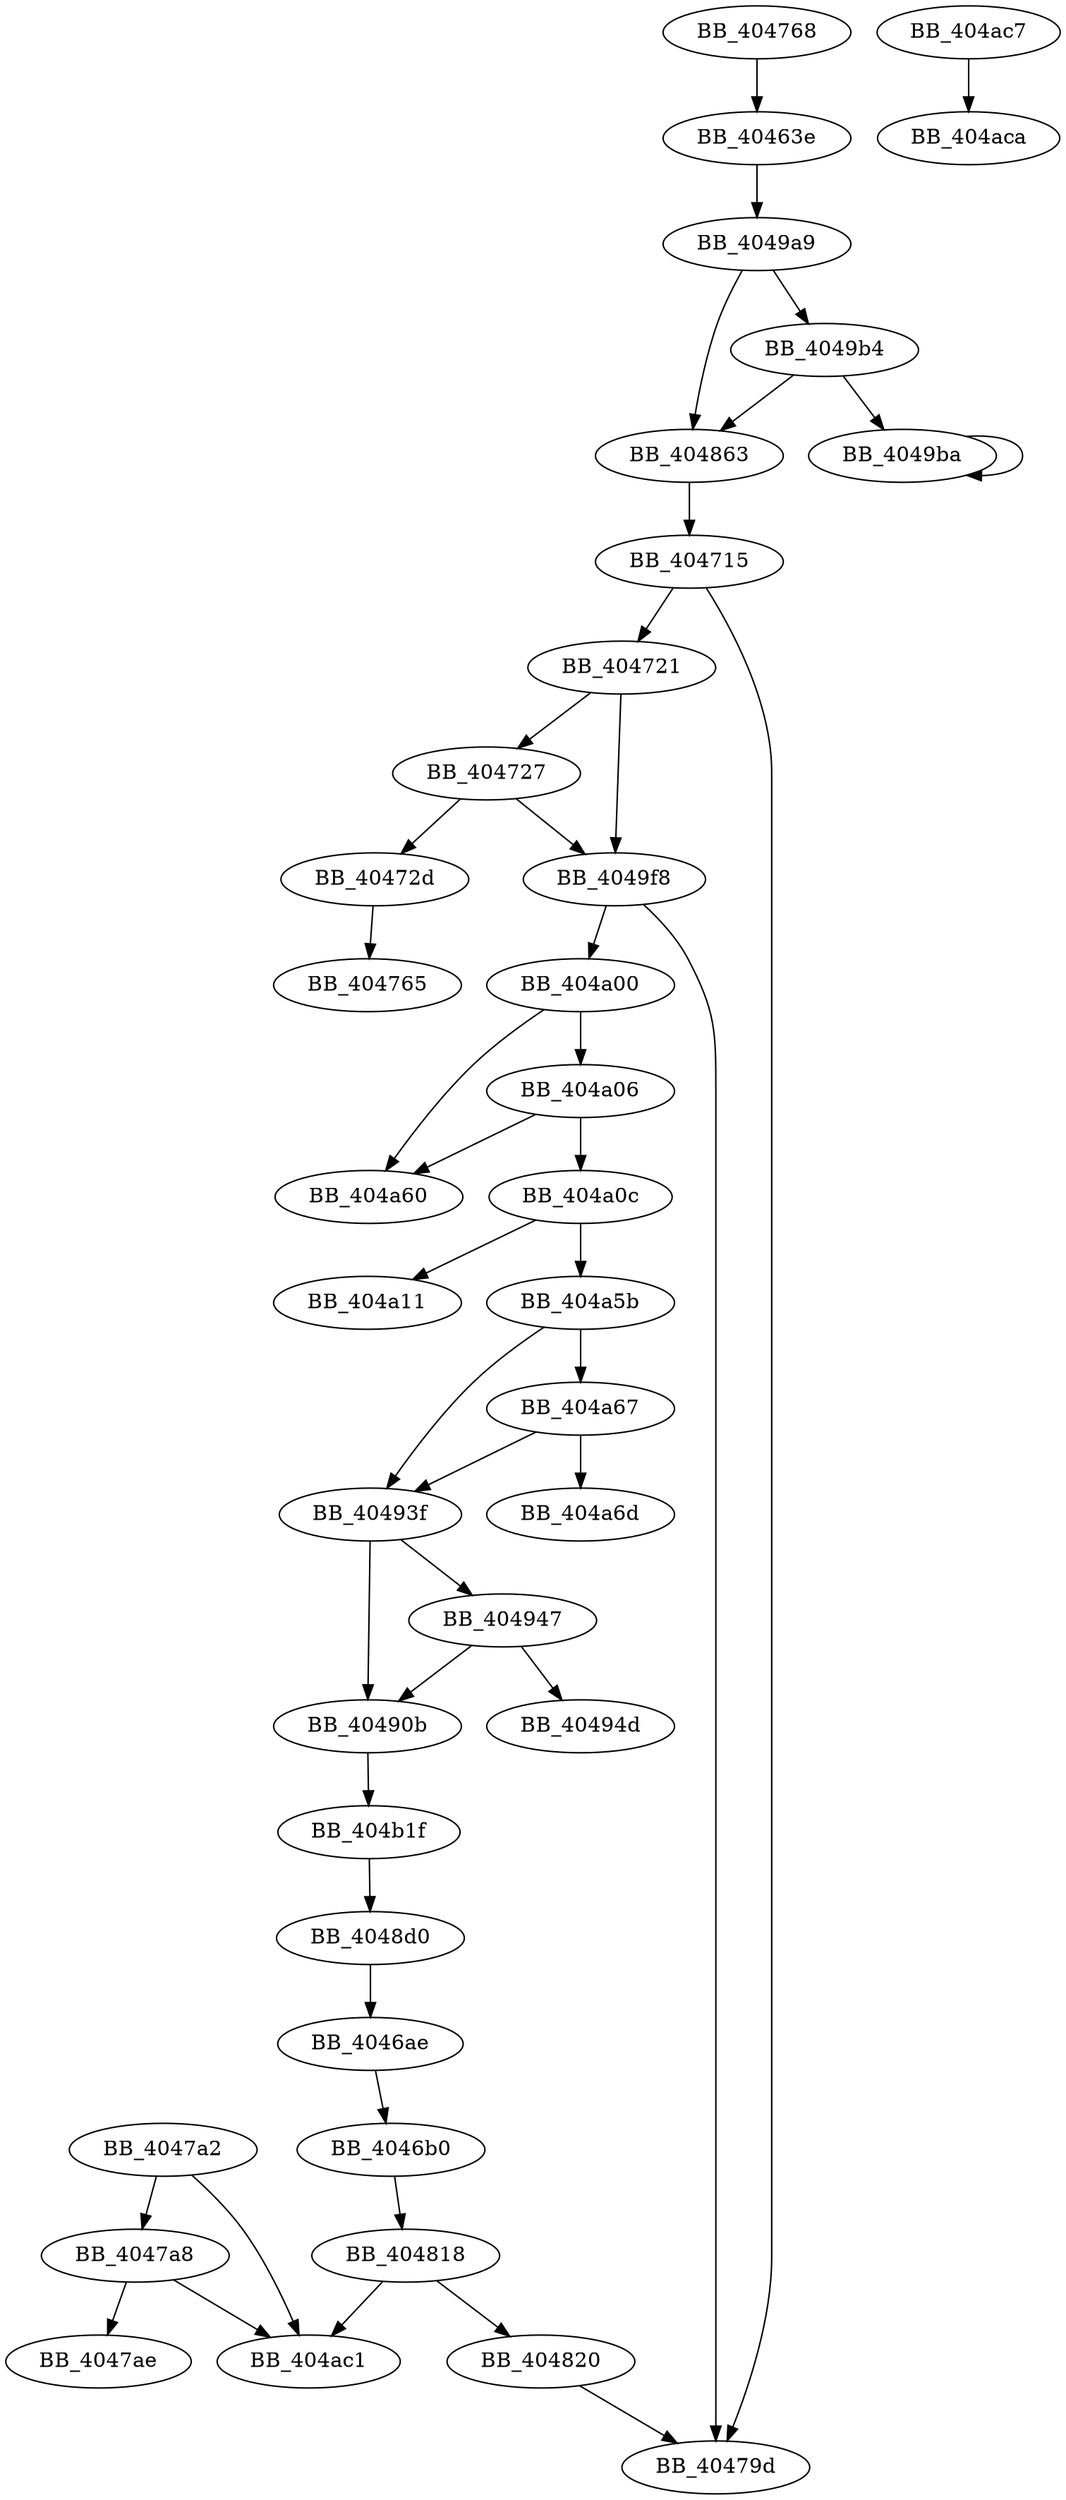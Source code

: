 DiGraph sub_404768{
BB_40463e->BB_4049a9
BB_4046ae->BB_4046b0
BB_4046b0->BB_404818
BB_404715->BB_404721
BB_404715->BB_40479d
BB_404721->BB_404727
BB_404721->BB_4049f8
BB_404727->BB_40472d
BB_404727->BB_4049f8
BB_40472d->BB_404765
BB_404768->BB_40463e
BB_4047a2->BB_4047a8
BB_4047a2->BB_404ac1
BB_4047a8->BB_4047ae
BB_4047a8->BB_404ac1
BB_404818->BB_404820
BB_404818->BB_404ac1
BB_404820->BB_40479d
BB_404863->BB_404715
BB_4048d0->BB_4046ae
BB_40490b->BB_404b1f
BB_40493f->BB_40490b
BB_40493f->BB_404947
BB_404947->BB_40490b
BB_404947->BB_40494d
BB_4049a9->BB_404863
BB_4049a9->BB_4049b4
BB_4049b4->BB_404863
BB_4049b4->BB_4049ba
BB_4049ba->BB_4049ba
BB_4049f8->BB_40479d
BB_4049f8->BB_404a00
BB_404a00->BB_404a06
BB_404a00->BB_404a60
BB_404a06->BB_404a0c
BB_404a06->BB_404a60
BB_404a0c->BB_404a11
BB_404a0c->BB_404a5b
BB_404a5b->BB_40493f
BB_404a5b->BB_404a67
BB_404a67->BB_40493f
BB_404a67->BB_404a6d
BB_404ac7->BB_404aca
BB_404b1f->BB_4048d0
}
